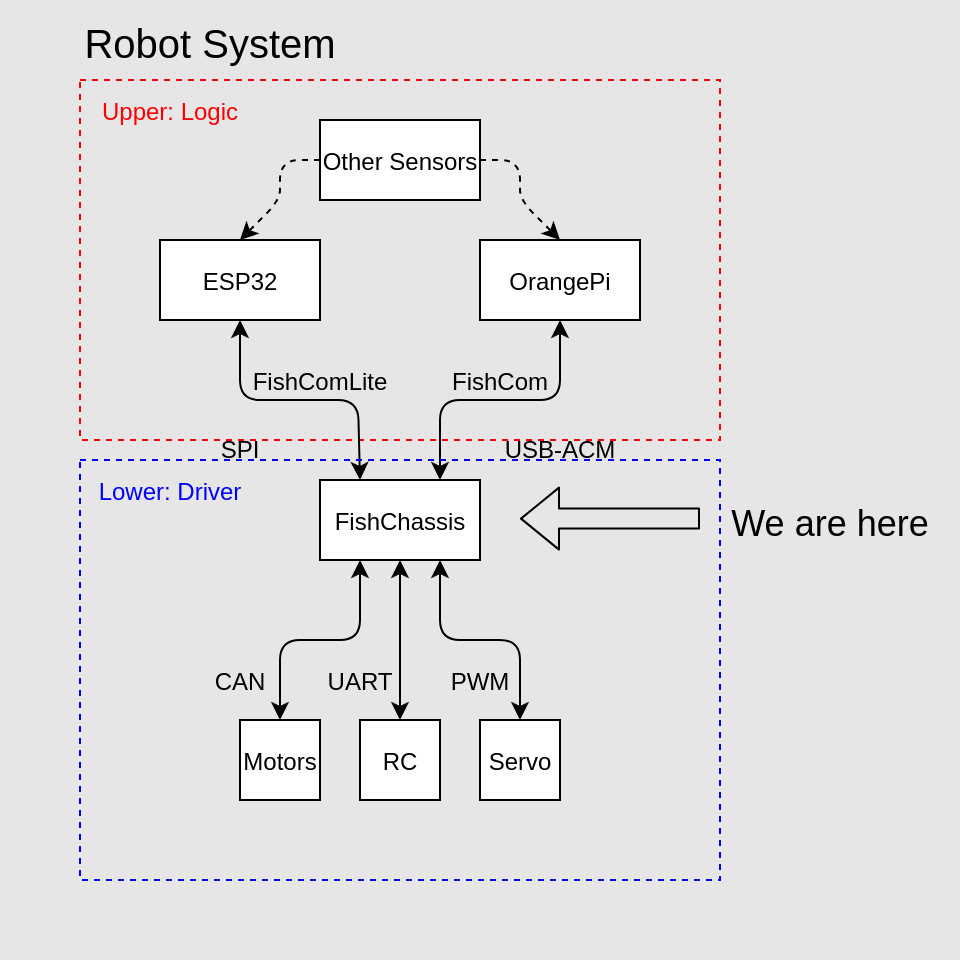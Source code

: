 <mxfile>
    <diagram id="tqyedum9KpDyIlwnUrQp" name="第 1 页">
        <mxGraphModel dx="906" dy="599" grid="1" gridSize="10" guides="1" tooltips="1" connect="1" arrows="1" fold="1" page="1" pageScale="1" pageWidth="827" pageHeight="1169" math="0" shadow="0">
            <root>
                <mxCell id="0"/>
                <mxCell id="1" parent="0"/>
                <mxCell id="44" value="" style="rounded=0;whiteSpace=wrap;html=1;strokeColor=none;fillColor=#E6E6E6;" parent="1" vertex="1">
                    <mxGeometry x="120" y="40" width="480" height="480" as="geometry"/>
                </mxCell>
                <mxCell id="26" value="" style="rounded=0;fillColor=none;dashed=1;strokeColor=#FF0000;" parent="1" vertex="1">
                    <mxGeometry x="160" y="80" width="320" height="180" as="geometry"/>
                </mxCell>
                <mxCell id="2" value="FishChassis" style="rounded=0;" parent="1" vertex="1">
                    <mxGeometry x="280" y="280" width="80" height="40" as="geometry"/>
                </mxCell>
                <mxCell id="3" value="ESP32" style="rounded=0;" parent="1" vertex="1">
                    <mxGeometry x="200" y="160" width="80" height="40" as="geometry"/>
                </mxCell>
                <mxCell id="5" value="FishCom" style="text;strokeColor=none;fillColor=none;align=center;verticalAlign=middle;rounded=0;" parent="1" vertex="1">
                    <mxGeometry x="350" y="210" width="40" height="40" as="geometry"/>
                </mxCell>
                <mxCell id="6" value="OrangePi" style="rounded=0;" parent="1" vertex="1">
                    <mxGeometry x="360" y="160" width="80" height="40" as="geometry"/>
                </mxCell>
                <mxCell id="7" value="" style="endArrow=classic;startArrow=classic;exitX=0.25;exitY=0;exitDx=0;exitDy=0;" parent="1" source="2" edge="1">
                    <mxGeometry width="50" height="50" relative="1" as="geometry">
                        <mxPoint x="190" y="250" as="sourcePoint"/>
                        <mxPoint x="240" y="200" as="targetPoint"/>
                        <Array as="points">
                            <mxPoint x="299" y="240"/>
                            <mxPoint x="240" y="240"/>
                        </Array>
                    </mxGeometry>
                </mxCell>
                <mxCell id="8" value="" style="endArrow=classic;startArrow=classic;exitX=0.75;exitY=0;exitDx=0;exitDy=0;entryX=0.5;entryY=1;entryDx=0;entryDy=0;" parent="1" source="2" target="6" edge="1">
                    <mxGeometry width="50" height="50" relative="1" as="geometry">
                        <mxPoint x="400" y="300" as="sourcePoint"/>
                        <mxPoint x="450" y="250" as="targetPoint"/>
                        <Array as="points">
                            <mxPoint x="340" y="240"/>
                            <mxPoint x="400" y="240"/>
                        </Array>
                    </mxGeometry>
                </mxCell>
                <mxCell id="13" value="FishComLite" style="text;strokeColor=none;fillColor=none;align=center;verticalAlign=middle;rounded=0;" parent="1" vertex="1">
                    <mxGeometry x="260" y="210" width="40" height="40" as="geometry"/>
                </mxCell>
                <mxCell id="14" value="" style="endArrow=classic;startArrow=classic;exitX=0.5;exitY=0;exitDx=0;exitDy=0;" parent="1" source="15" edge="1">
                    <mxGeometry width="50" height="50" relative="1" as="geometry">
                        <mxPoint x="300" y="360" as="sourcePoint"/>
                        <mxPoint x="300" y="320" as="targetPoint"/>
                        <Array as="points">
                            <mxPoint x="260" y="360"/>
                            <mxPoint x="300" y="360"/>
                        </Array>
                    </mxGeometry>
                </mxCell>
                <mxCell id="15" value="Motors" style="rounded=0;" parent="1" vertex="1">
                    <mxGeometry x="240" y="400" width="40" height="40" as="geometry"/>
                </mxCell>
                <mxCell id="16" value="CAN" style="text;strokeColor=none;fillColor=none;align=center;verticalAlign=middle;rounded=0;" parent="1" vertex="1">
                    <mxGeometry x="220" y="360" width="40" height="40" as="geometry"/>
                </mxCell>
                <mxCell id="17" value="Servo" style="rounded=0;" parent="1" vertex="1">
                    <mxGeometry x="360" y="400" width="40" height="40" as="geometry"/>
                </mxCell>
                <mxCell id="19" value="" style="endArrow=classic;startArrow=classic;entryX=0.75;entryY=1;entryDx=0;entryDy=0;exitX=0.5;exitY=0;exitDx=0;exitDy=0;" parent="1" source="17" target="2" edge="1">
                    <mxGeometry width="50" height="50" relative="1" as="geometry">
                        <mxPoint x="320" y="360" as="sourcePoint"/>
                        <mxPoint x="370" y="310" as="targetPoint"/>
                        <Array as="points">
                            <mxPoint x="380" y="360"/>
                            <mxPoint x="340" y="360"/>
                        </Array>
                    </mxGeometry>
                </mxCell>
                <mxCell id="20" value="PWM" style="text;strokeColor=none;fillColor=none;align=center;verticalAlign=middle;rounded=0;" parent="1" vertex="1">
                    <mxGeometry x="340" y="360" width="40" height="40" as="geometry"/>
                </mxCell>
                <mxCell id="21" value="RC" style="rounded=0;" parent="1" vertex="1">
                    <mxGeometry x="300" y="400" width="40" height="40" as="geometry"/>
                </mxCell>
                <mxCell id="23" value="" style="endArrow=classic;startArrow=classic;entryX=0.5;entryY=1;entryDx=0;entryDy=0;" parent="1" target="2" edge="1">
                    <mxGeometry width="50" height="50" relative="1" as="geometry">
                        <mxPoint x="320" y="400" as="sourcePoint"/>
                        <mxPoint x="370" y="360" as="targetPoint"/>
                    </mxGeometry>
                </mxCell>
                <mxCell id="24" value="UART" style="text;strokeColor=none;fillColor=none;align=center;verticalAlign=middle;rounded=0;" parent="1" vertex="1">
                    <mxGeometry x="280" y="360" width="40" height="40" as="geometry"/>
                </mxCell>
                <mxCell id="27" value="" style="rounded=0;fillColor=none;dashed=1;strokeColor=#0000FF;" parent="1" vertex="1">
                    <mxGeometry x="160" y="270" width="320" height="210" as="geometry"/>
                </mxCell>
                <mxCell id="28" value="Upper: Logic" style="text;strokeColor=none;fillColor=none;align=center;verticalAlign=middle;rounded=0;dashed=1;fontColor=#FF0000;" parent="1" vertex="1">
                    <mxGeometry x="160" y="80" width="90" height="30" as="geometry"/>
                </mxCell>
                <mxCell id="29" value="Lower: Driver" style="text;strokeColor=none;fillColor=none;align=center;verticalAlign=middle;rounded=0;dashed=1;fontColor=#0000FF;" parent="1" vertex="1">
                    <mxGeometry x="160" y="270" width="90" height="30" as="geometry"/>
                </mxCell>
                <mxCell id="36" style="edgeStyle=none;html=0;exitX=0;exitY=0.5;exitDx=0;exitDy=0;fontColor=#0000FF;entryX=0.5;entryY=0;entryDx=0;entryDy=0;dashed=1;" parent="1" source="32" target="3" edge="1">
                    <mxGeometry relative="1" as="geometry">
                        <Array as="points">
                            <mxPoint x="260" y="120"/>
                            <mxPoint x="260" y="140"/>
                        </Array>
                    </mxGeometry>
                </mxCell>
                <mxCell id="37" style="edgeStyle=none;html=0;entryX=0.5;entryY=0;entryDx=0;entryDy=0;fontColor=#0000FF;exitX=1;exitY=0.5;exitDx=0;exitDy=0;dashed=1;" parent="1" source="32" target="6" edge="1">
                    <mxGeometry relative="1" as="geometry">
                        <Array as="points">
                            <mxPoint x="380" y="120"/>
                            <mxPoint x="380" y="140"/>
                        </Array>
                    </mxGeometry>
                </mxCell>
                <mxCell id="32" value="Other Sensors" style="rounded=0;" parent="1" vertex="1">
                    <mxGeometry x="280" y="100" width="80" height="40" as="geometry"/>
                </mxCell>
                <mxCell id="10" value="SPI" style="text;strokeColor=none;fillColor=none;align=center;verticalAlign=middle;rounded=0;" parent="1" vertex="1">
                    <mxGeometry x="200" y="244" width="80" height="40" as="geometry"/>
                </mxCell>
                <mxCell id="12" value="USB-ACM" style="text;strokeColor=none;fillColor=none;align=center;verticalAlign=middle;rounded=0;" parent="1" vertex="1">
                    <mxGeometry x="360" y="244" width="80" height="40" as="geometry"/>
                </mxCell>
                <mxCell id="38" value="" style="shape=flexArrow;endArrow=classic;html=1;fontColor=#0000FF;" parent="1" edge="1">
                    <mxGeometry width="50" height="50" relative="1" as="geometry">
                        <mxPoint x="470" y="299.31" as="sourcePoint"/>
                        <mxPoint x="380" y="299.31" as="targetPoint"/>
                    </mxGeometry>
                </mxCell>
                <mxCell id="42" value="Robot System" style="text;strokeColor=none;fillColor=none;align=center;verticalAlign=middle;rounded=0;fontSize=20;" parent="1" vertex="1">
                    <mxGeometry x="160" y="40" width="130" height="40" as="geometry"/>
                </mxCell>
                <mxCell id="43" value="We are here" style="text;strokeColor=none;fillColor=none;align=center;verticalAlign=middle;rounded=0;fontSize=18;" parent="1" vertex="1">
                    <mxGeometry x="470" y="280" width="130" height="40" as="geometry"/>
                </mxCell>
            </root>
        </mxGraphModel>
    </diagram>
</mxfile>